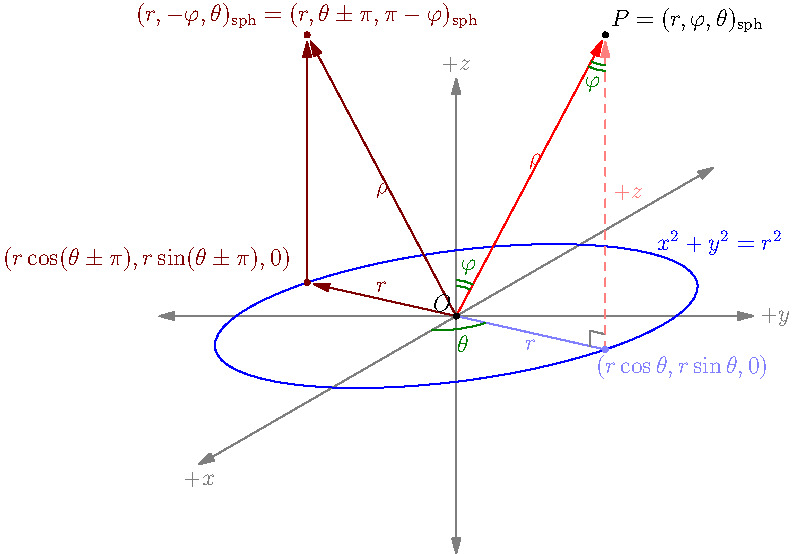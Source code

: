 import geometry;
usepackage("amsmath");

size(14cm);
draw((-5,0)--(5,0), grey, Arrows);
draw(5*dir(30)--5*dir(210), grey, Arrows);
draw((0,-4)--(0,4), grey, Arrows);
label("$+x$", 5*dir(210), dir(-90), grey);
label("$+y$", (5,0), dir(0), grey);
label("$+z$", (0,4), dir(90), grey);

real r1 = 3 * 1.36602540378444;
real r2 = 3 * 0.366025403784439;
real theta = 90/pi * 0.261799387799149;

path g = rotate(theta)*ellipse((0,0),r1,r2);
draw(g, blue);

pair O = (0,0);
pair K = arcpoint(g, -2);
label("$x^2+y^2=r^2$", arcpoint(g,1), dir(30), blue);
draw("$r$", O--K, dir(-90), lightblue);
draw("$\theta$", scale(0.2)*subpath(g,2.64,3.38), dir(-70), deepgreen);
pair K1 = 0.9*K;
pair K2 = K + 0.1 * dir(90) * abs(K);
draw(K1--(K1+K2-K)--K2, grey);

// right angle mark at K
pair K1 = 0.9*K;
pair K2 = K + 0.1 * dir(90) * abs(K);
draw(K1--(K1+K2-K)--K2, grey);

pair P = K + 5.3 * dir(90);
draw("$+z$", K--P, dir(0), lightred+dashed, EndArrow, EndMargin);

draw("$\rho$", O--P, dir(70), red, EndArrow, EndMargin);
markangle(radius=15,n=2,"$\varphi$", P, O, (0,1), deepgreen);
markangle(radius=15,n=2,"$\varphi$", O, P, K, deepgreen);

pair L = -K;
pair Q = 2*L+P - (0,2*L.y);
draw("$\rho$", O--Q, dir(-90), brown, EndArrow, EndMargin);
draw(O--L, brown, EndArrow, EndMargin);
draw(L--Q, brown, EndArrow, EndMargin);
label("$r$", O--L, dir(90), brown);

dot("$(r \cos \theta, r \sin \theta, 0)$", K, dir(310), lightblue);
dot("$P = (r, \varphi, \theta)_{\text{sph}}$", P, dir(40), black);
dot("$O$", O, dir(135));
dot(L, brown);
dot("$(r \cos (\theta \pm \pi), r \sin (\theta \pm \pi), 0)$", L, 3*dir(140), brown);
dot("$(r, -\varphi, \theta)_{\text{sph}} = (r, \theta \pm \pi, \pi-\varphi)_{\text{sph}}$", Q, dir(90), brown);
